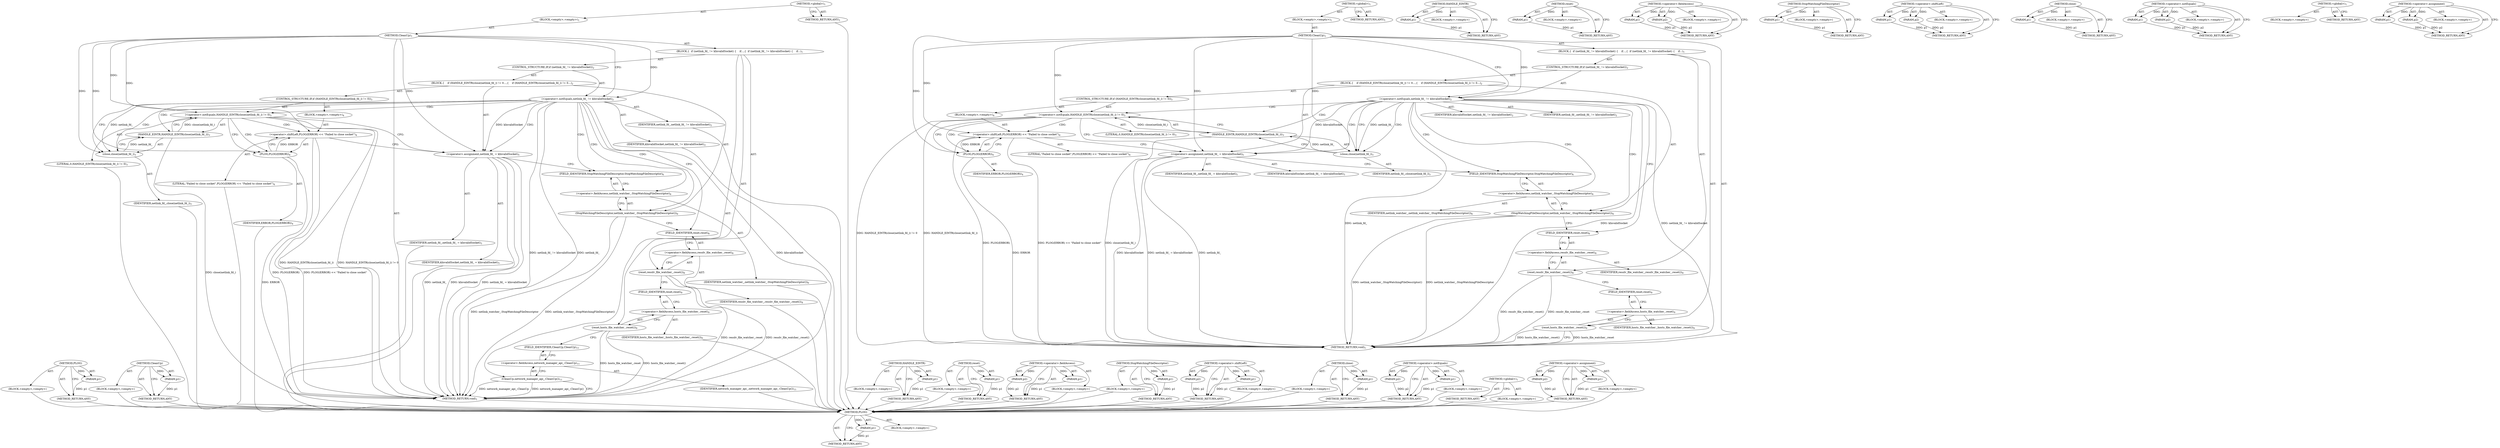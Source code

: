 digraph "&lt;operator&gt;.assignment" {
vulnerable_78 [label=<(METHOD,PLOG)>];
vulnerable_79 [label=<(PARAM,p1)>];
vulnerable_80 [label=<(BLOCK,&lt;empty&gt;,&lt;empty&gt;)>];
vulnerable_81 [label=<(METHOD_RETURN,ANY)>];
vulnerable_6 [label=<(METHOD,&lt;global&gt;)<SUB>1</SUB>>];
vulnerable_7 [label=<(BLOCK,&lt;empty&gt;,&lt;empty&gt;)<SUB>1</SUB>>];
vulnerable_8 [label=<(METHOD,CleanUp)<SUB>1</SUB>>];
vulnerable_9 [label=<(BLOCK,{
  if (netlink_fd_ != kInvalidSocket) {
    if...,{
  if (netlink_fd_ != kInvalidSocket) {
    if...)<SUB>1</SUB>>];
vulnerable_10 [label=<(CONTROL_STRUCTURE,IF,if (netlink_fd_ != kInvalidSocket))<SUB>2</SUB>>];
vulnerable_11 [label=<(&lt;operator&gt;.notEquals,netlink_fd_ != kInvalidSocket)<SUB>2</SUB>>];
vulnerable_12 [label=<(IDENTIFIER,netlink_fd_,netlink_fd_ != kInvalidSocket)<SUB>2</SUB>>];
vulnerable_13 [label=<(IDENTIFIER,kInvalidSocket,netlink_fd_ != kInvalidSocket)<SUB>2</SUB>>];
vulnerable_14 [label=<(BLOCK,{
    if (HANDLE_EINTR(close(netlink_fd_)) != 0...,{
    if (HANDLE_EINTR(close(netlink_fd_)) != 0...)<SUB>2</SUB>>];
vulnerable_15 [label=<(CONTROL_STRUCTURE,IF,if (HANDLE_EINTR(close(netlink_fd_)) != 0))<SUB>3</SUB>>];
vulnerable_16 [label=<(&lt;operator&gt;.notEquals,HANDLE_EINTR(close(netlink_fd_)) != 0)<SUB>3</SUB>>];
vulnerable_17 [label=<(HANDLE_EINTR,HANDLE_EINTR(close(netlink_fd_)))<SUB>3</SUB>>];
vulnerable_18 [label=<(close,close(netlink_fd_))<SUB>3</SUB>>];
vulnerable_19 [label=<(IDENTIFIER,netlink_fd_,close(netlink_fd_))<SUB>3</SUB>>];
vulnerable_20 [label=<(LITERAL,0,HANDLE_EINTR(close(netlink_fd_)) != 0)<SUB>3</SUB>>];
vulnerable_21 [label=<(BLOCK,&lt;empty&gt;,&lt;empty&gt;)<SUB>4</SUB>>];
vulnerable_22 [label=<(&lt;operator&gt;.shiftLeft,PLOG(ERROR) &lt;&lt; &quot;Failed to close socket&quot;)<SUB>4</SUB>>];
vulnerable_23 [label=<(PLOG,PLOG(ERROR))<SUB>4</SUB>>];
vulnerable_24 [label=<(IDENTIFIER,ERROR,PLOG(ERROR))<SUB>4</SUB>>];
vulnerable_25 [label=<(LITERAL,&quot;Failed to close socket&quot;,PLOG(ERROR) &lt;&lt; &quot;Failed to close socket&quot;)<SUB>4</SUB>>];
vulnerable_26 [label=<(&lt;operator&gt;.assignment,netlink_fd_ = kInvalidSocket)<SUB>5</SUB>>];
vulnerable_27 [label=<(IDENTIFIER,netlink_fd_,netlink_fd_ = kInvalidSocket)<SUB>5</SUB>>];
vulnerable_28 [label=<(IDENTIFIER,kInvalidSocket,netlink_fd_ = kInvalidSocket)<SUB>5</SUB>>];
vulnerable_29 [label=<(StopWatchingFileDescriptor,netlink_watcher_.StopWatchingFileDescriptor())<SUB>6</SUB>>];
vulnerable_30 [label=<(&lt;operator&gt;.fieldAccess,netlink_watcher_.StopWatchingFileDescriptor)<SUB>6</SUB>>];
vulnerable_31 [label=<(IDENTIFIER,netlink_watcher_,netlink_watcher_.StopWatchingFileDescriptor())<SUB>6</SUB>>];
vulnerable_32 [label=<(FIELD_IDENTIFIER,StopWatchingFileDescriptor,StopWatchingFileDescriptor)<SUB>6</SUB>>];
vulnerable_33 [label=<(reset,resolv_file_watcher_.reset())<SUB>8</SUB>>];
vulnerable_34 [label=<(&lt;operator&gt;.fieldAccess,resolv_file_watcher_.reset)<SUB>8</SUB>>];
vulnerable_35 [label=<(IDENTIFIER,resolv_file_watcher_,resolv_file_watcher_.reset())<SUB>8</SUB>>];
vulnerable_36 [label=<(FIELD_IDENTIFIER,reset,reset)<SUB>8</SUB>>];
vulnerable_37 [label=<(reset,hosts_file_watcher_.reset())<SUB>9</SUB>>];
vulnerable_38 [label=<(&lt;operator&gt;.fieldAccess,hosts_file_watcher_.reset)<SUB>9</SUB>>];
vulnerable_39 [label=<(IDENTIFIER,hosts_file_watcher_,hosts_file_watcher_.reset())<SUB>9</SUB>>];
vulnerable_40 [label=<(FIELD_IDENTIFIER,reset,reset)<SUB>9</SUB>>];
vulnerable_41 [label=<(METHOD_RETURN,void)<SUB>1</SUB>>];
vulnerable_43 [label=<(METHOD_RETURN,ANY)<SUB>1</SUB>>];
vulnerable_65 [label=<(METHOD,HANDLE_EINTR)>];
vulnerable_66 [label=<(PARAM,p1)>];
vulnerable_67 [label=<(BLOCK,&lt;empty&gt;,&lt;empty&gt;)>];
vulnerable_68 [label=<(METHOD_RETURN,ANY)>];
vulnerable_96 [label=<(METHOD,reset)>];
vulnerable_97 [label=<(PARAM,p1)>];
vulnerable_98 [label=<(BLOCK,&lt;empty&gt;,&lt;empty&gt;)>];
vulnerable_99 [label=<(METHOD_RETURN,ANY)>];
vulnerable_91 [label=<(METHOD,&lt;operator&gt;.fieldAccess)>];
vulnerable_92 [label=<(PARAM,p1)>];
vulnerable_93 [label=<(PARAM,p2)>];
vulnerable_94 [label=<(BLOCK,&lt;empty&gt;,&lt;empty&gt;)>];
vulnerable_95 [label=<(METHOD_RETURN,ANY)>];
vulnerable_87 [label=<(METHOD,StopWatchingFileDescriptor)>];
vulnerable_88 [label=<(PARAM,p1)>];
vulnerable_89 [label=<(BLOCK,&lt;empty&gt;,&lt;empty&gt;)>];
vulnerable_90 [label=<(METHOD_RETURN,ANY)>];
vulnerable_73 [label=<(METHOD,&lt;operator&gt;.shiftLeft)>];
vulnerable_74 [label=<(PARAM,p1)>];
vulnerable_75 [label=<(PARAM,p2)>];
vulnerable_76 [label=<(BLOCK,&lt;empty&gt;,&lt;empty&gt;)>];
vulnerable_77 [label=<(METHOD_RETURN,ANY)>];
vulnerable_69 [label=<(METHOD,close)>];
vulnerable_70 [label=<(PARAM,p1)>];
vulnerable_71 [label=<(BLOCK,&lt;empty&gt;,&lt;empty&gt;)>];
vulnerable_72 [label=<(METHOD_RETURN,ANY)>];
vulnerable_60 [label=<(METHOD,&lt;operator&gt;.notEquals)>];
vulnerable_61 [label=<(PARAM,p1)>];
vulnerable_62 [label=<(PARAM,p2)>];
vulnerable_63 [label=<(BLOCK,&lt;empty&gt;,&lt;empty&gt;)>];
vulnerable_64 [label=<(METHOD_RETURN,ANY)>];
vulnerable_54 [label=<(METHOD,&lt;global&gt;)<SUB>1</SUB>>];
vulnerable_55 [label=<(BLOCK,&lt;empty&gt;,&lt;empty&gt;)>];
vulnerable_56 [label=<(METHOD_RETURN,ANY)>];
vulnerable_82 [label=<(METHOD,&lt;operator&gt;.assignment)>];
vulnerable_83 [label=<(PARAM,p1)>];
vulnerable_84 [label=<(PARAM,p2)>];
vulnerable_85 [label=<(BLOCK,&lt;empty&gt;,&lt;empty&gt;)>];
vulnerable_86 [label=<(METHOD_RETURN,ANY)>];
fixed_82 [label=<(METHOD,PLOG)>];
fixed_83 [label=<(PARAM,p1)>];
fixed_84 [label=<(BLOCK,&lt;empty&gt;,&lt;empty&gt;)>];
fixed_85 [label=<(METHOD_RETURN,ANY)>];
fixed_104 [label=<(METHOD,CleanUp)>];
fixed_105 [label=<(PARAM,p1)>];
fixed_106 [label=<(BLOCK,&lt;empty&gt;,&lt;empty&gt;)>];
fixed_107 [label=<(METHOD_RETURN,ANY)>];
fixed_6 [label=<(METHOD,&lt;global&gt;)<SUB>1</SUB>>];
fixed_7 [label=<(BLOCK,&lt;empty&gt;,&lt;empty&gt;)<SUB>1</SUB>>];
fixed_8 [label=<(METHOD,CleanUp)<SUB>1</SUB>>];
fixed_9 [label=<(BLOCK,{
  if (netlink_fd_ != kInvalidSocket) {
    if...,{
  if (netlink_fd_ != kInvalidSocket) {
    if...)<SUB>1</SUB>>];
fixed_10 [label=<(CONTROL_STRUCTURE,IF,if (netlink_fd_ != kInvalidSocket))<SUB>2</SUB>>];
fixed_11 [label=<(&lt;operator&gt;.notEquals,netlink_fd_ != kInvalidSocket)<SUB>2</SUB>>];
fixed_12 [label=<(IDENTIFIER,netlink_fd_,netlink_fd_ != kInvalidSocket)<SUB>2</SUB>>];
fixed_13 [label=<(IDENTIFIER,kInvalidSocket,netlink_fd_ != kInvalidSocket)<SUB>2</SUB>>];
fixed_14 [label=<(BLOCK,{
    if (HANDLE_EINTR(close(netlink_fd_)) != 0...,{
    if (HANDLE_EINTR(close(netlink_fd_)) != 0...)<SUB>2</SUB>>];
fixed_15 [label=<(CONTROL_STRUCTURE,IF,if (HANDLE_EINTR(close(netlink_fd_)) != 0))<SUB>3</SUB>>];
fixed_16 [label=<(&lt;operator&gt;.notEquals,HANDLE_EINTR(close(netlink_fd_)) != 0)<SUB>3</SUB>>];
fixed_17 [label=<(HANDLE_EINTR,HANDLE_EINTR(close(netlink_fd_)))<SUB>3</SUB>>];
fixed_18 [label=<(close,close(netlink_fd_))<SUB>3</SUB>>];
fixed_19 [label=<(IDENTIFIER,netlink_fd_,close(netlink_fd_))<SUB>3</SUB>>];
fixed_20 [label=<(LITERAL,0,HANDLE_EINTR(close(netlink_fd_)) != 0)<SUB>3</SUB>>];
fixed_21 [label=<(BLOCK,&lt;empty&gt;,&lt;empty&gt;)<SUB>4</SUB>>];
fixed_22 [label=<(&lt;operator&gt;.shiftLeft,PLOG(ERROR) &lt;&lt; &quot;Failed to close socket&quot;)<SUB>4</SUB>>];
fixed_23 [label=<(PLOG,PLOG(ERROR))<SUB>4</SUB>>];
fixed_24 [label=<(IDENTIFIER,ERROR,PLOG(ERROR))<SUB>4</SUB>>];
fixed_25 [label=<(LITERAL,&quot;Failed to close socket&quot;,PLOG(ERROR) &lt;&lt; &quot;Failed to close socket&quot;)<SUB>4</SUB>>];
fixed_26 [label=<(&lt;operator&gt;.assignment,netlink_fd_ = kInvalidSocket)<SUB>5</SUB>>];
fixed_27 [label=<(IDENTIFIER,netlink_fd_,netlink_fd_ = kInvalidSocket)<SUB>5</SUB>>];
fixed_28 [label=<(IDENTIFIER,kInvalidSocket,netlink_fd_ = kInvalidSocket)<SUB>5</SUB>>];
fixed_29 [label=<(StopWatchingFileDescriptor,netlink_watcher_.StopWatchingFileDescriptor())<SUB>6</SUB>>];
fixed_30 [label=<(&lt;operator&gt;.fieldAccess,netlink_watcher_.StopWatchingFileDescriptor)<SUB>6</SUB>>];
fixed_31 [label=<(IDENTIFIER,netlink_watcher_,netlink_watcher_.StopWatchingFileDescriptor())<SUB>6</SUB>>];
fixed_32 [label=<(FIELD_IDENTIFIER,StopWatchingFileDescriptor,StopWatchingFileDescriptor)<SUB>6</SUB>>];
fixed_33 [label=<(reset,resolv_file_watcher_.reset())<SUB>8</SUB>>];
fixed_34 [label=<(&lt;operator&gt;.fieldAccess,resolv_file_watcher_.reset)<SUB>8</SUB>>];
fixed_35 [label=<(IDENTIFIER,resolv_file_watcher_,resolv_file_watcher_.reset())<SUB>8</SUB>>];
fixed_36 [label=<(FIELD_IDENTIFIER,reset,reset)<SUB>8</SUB>>];
fixed_37 [label=<(reset,hosts_file_watcher_.reset())<SUB>9</SUB>>];
fixed_38 [label=<(&lt;operator&gt;.fieldAccess,hosts_file_watcher_.reset)<SUB>9</SUB>>];
fixed_39 [label=<(IDENTIFIER,hosts_file_watcher_,hosts_file_watcher_.reset())<SUB>9</SUB>>];
fixed_40 [label=<(FIELD_IDENTIFIER,reset,reset)<SUB>9</SUB>>];
fixed_41 [label=<(CleanUp,network_manager_api_.CleanUp())<SUB>11</SUB>>];
fixed_42 [label=<(&lt;operator&gt;.fieldAccess,network_manager_api_.CleanUp)<SUB>11</SUB>>];
fixed_43 [label=<(IDENTIFIER,network_manager_api_,network_manager_api_.CleanUp())<SUB>11</SUB>>];
fixed_44 [label=<(FIELD_IDENTIFIER,CleanUp,CleanUp)<SUB>11</SUB>>];
fixed_45 [label=<(METHOD_RETURN,void)<SUB>1</SUB>>];
fixed_47 [label=<(METHOD_RETURN,ANY)<SUB>1</SUB>>];
fixed_69 [label=<(METHOD,HANDLE_EINTR)>];
fixed_70 [label=<(PARAM,p1)>];
fixed_71 [label=<(BLOCK,&lt;empty&gt;,&lt;empty&gt;)>];
fixed_72 [label=<(METHOD_RETURN,ANY)>];
fixed_100 [label=<(METHOD,reset)>];
fixed_101 [label=<(PARAM,p1)>];
fixed_102 [label=<(BLOCK,&lt;empty&gt;,&lt;empty&gt;)>];
fixed_103 [label=<(METHOD_RETURN,ANY)>];
fixed_95 [label=<(METHOD,&lt;operator&gt;.fieldAccess)>];
fixed_96 [label=<(PARAM,p1)>];
fixed_97 [label=<(PARAM,p2)>];
fixed_98 [label=<(BLOCK,&lt;empty&gt;,&lt;empty&gt;)>];
fixed_99 [label=<(METHOD_RETURN,ANY)>];
fixed_91 [label=<(METHOD,StopWatchingFileDescriptor)>];
fixed_92 [label=<(PARAM,p1)>];
fixed_93 [label=<(BLOCK,&lt;empty&gt;,&lt;empty&gt;)>];
fixed_94 [label=<(METHOD_RETURN,ANY)>];
fixed_77 [label=<(METHOD,&lt;operator&gt;.shiftLeft)>];
fixed_78 [label=<(PARAM,p1)>];
fixed_79 [label=<(PARAM,p2)>];
fixed_80 [label=<(BLOCK,&lt;empty&gt;,&lt;empty&gt;)>];
fixed_81 [label=<(METHOD_RETURN,ANY)>];
fixed_73 [label=<(METHOD,close)>];
fixed_74 [label=<(PARAM,p1)>];
fixed_75 [label=<(BLOCK,&lt;empty&gt;,&lt;empty&gt;)>];
fixed_76 [label=<(METHOD_RETURN,ANY)>];
fixed_64 [label=<(METHOD,&lt;operator&gt;.notEquals)>];
fixed_65 [label=<(PARAM,p1)>];
fixed_66 [label=<(PARAM,p2)>];
fixed_67 [label=<(BLOCK,&lt;empty&gt;,&lt;empty&gt;)>];
fixed_68 [label=<(METHOD_RETURN,ANY)>];
fixed_58 [label=<(METHOD,&lt;global&gt;)<SUB>1</SUB>>];
fixed_59 [label=<(BLOCK,&lt;empty&gt;,&lt;empty&gt;)>];
fixed_60 [label=<(METHOD_RETURN,ANY)>];
fixed_86 [label=<(METHOD,&lt;operator&gt;.assignment)>];
fixed_87 [label=<(PARAM,p1)>];
fixed_88 [label=<(PARAM,p2)>];
fixed_89 [label=<(BLOCK,&lt;empty&gt;,&lt;empty&gt;)>];
fixed_90 [label=<(METHOD_RETURN,ANY)>];
vulnerable_78 -> vulnerable_79  [key=0, label="AST: "];
vulnerable_78 -> vulnerable_79  [key=1, label="DDG: "];
vulnerable_78 -> vulnerable_80  [key=0, label="AST: "];
vulnerable_78 -> vulnerable_81  [key=0, label="AST: "];
vulnerable_78 -> vulnerable_81  [key=1, label="CFG: "];
vulnerable_79 -> vulnerable_81  [key=0, label="DDG: p1"];
vulnerable_6 -> vulnerable_7  [key=0, label="AST: "];
vulnerable_6 -> vulnerable_43  [key=0, label="AST: "];
vulnerable_6 -> vulnerable_43  [key=1, label="CFG: "];
vulnerable_7 -> vulnerable_8  [key=0, label="AST: "];
vulnerable_8 -> vulnerable_9  [key=0, label="AST: "];
vulnerable_8 -> vulnerable_41  [key=0, label="AST: "];
vulnerable_8 -> vulnerable_11  [key=0, label="CFG: "];
vulnerable_8 -> vulnerable_11  [key=1, label="DDG: "];
vulnerable_8 -> vulnerable_26  [key=0, label="DDG: "];
vulnerable_8 -> vulnerable_16  [key=0, label="DDG: "];
vulnerable_8 -> vulnerable_22  [key=0, label="DDG: "];
vulnerable_8 -> vulnerable_18  [key=0, label="DDG: "];
vulnerable_8 -> vulnerable_23  [key=0, label="DDG: "];
vulnerable_9 -> vulnerable_10  [key=0, label="AST: "];
vulnerable_9 -> vulnerable_33  [key=0, label="AST: "];
vulnerable_9 -> vulnerable_37  [key=0, label="AST: "];
vulnerable_10 -> vulnerable_11  [key=0, label="AST: "];
vulnerable_10 -> vulnerable_14  [key=0, label="AST: "];
vulnerable_11 -> vulnerable_12  [key=0, label="AST: "];
vulnerable_11 -> vulnerable_13  [key=0, label="AST: "];
vulnerable_11 -> vulnerable_18  [key=0, label="CFG: "];
vulnerable_11 -> vulnerable_18  [key=1, label="DDG: netlink_fd_"];
vulnerable_11 -> vulnerable_18  [key=2, label="CDG: "];
vulnerable_11 -> vulnerable_36  [key=0, label="CFG: "];
vulnerable_11 -> vulnerable_41  [key=0, label="DDG: netlink_fd_"];
vulnerable_11 -> vulnerable_41  [key=1, label="DDG: kInvalidSocket"];
vulnerable_11 -> vulnerable_41  [key=2, label="DDG: netlink_fd_ != kInvalidSocket"];
vulnerable_11 -> vulnerable_26  [key=0, label="DDG: kInvalidSocket"];
vulnerable_11 -> vulnerable_26  [key=1, label="CDG: "];
vulnerable_11 -> vulnerable_16  [key=0, label="CDG: "];
vulnerable_11 -> vulnerable_17  [key=0, label="CDG: "];
vulnerable_11 -> vulnerable_30  [key=0, label="CDG: "];
vulnerable_11 -> vulnerable_29  [key=0, label="CDG: "];
vulnerable_11 -> vulnerable_32  [key=0, label="CDG: "];
vulnerable_14 -> vulnerable_15  [key=0, label="AST: "];
vulnerable_14 -> vulnerable_26  [key=0, label="AST: "];
vulnerable_14 -> vulnerable_29  [key=0, label="AST: "];
vulnerable_15 -> vulnerable_16  [key=0, label="AST: "];
vulnerable_15 -> vulnerable_21  [key=0, label="AST: "];
vulnerable_16 -> vulnerable_17  [key=0, label="AST: "];
vulnerable_16 -> vulnerable_20  [key=0, label="AST: "];
vulnerable_16 -> vulnerable_23  [key=0, label="CFG: "];
vulnerable_16 -> vulnerable_23  [key=1, label="CDG: "];
vulnerable_16 -> vulnerable_26  [key=0, label="CFG: "];
vulnerable_16 -> vulnerable_41  [key=0, label="DDG: HANDLE_EINTR(close(netlink_fd_))"];
vulnerable_16 -> vulnerable_41  [key=1, label="DDG: HANDLE_EINTR(close(netlink_fd_)) != 0"];
vulnerable_16 -> vulnerable_22  [key=0, label="CDG: "];
vulnerable_17 -> vulnerable_18  [key=0, label="AST: "];
vulnerable_17 -> vulnerable_16  [key=0, label="CFG: "];
vulnerable_17 -> vulnerable_16  [key=1, label="DDG: close(netlink_fd_)"];
vulnerable_17 -> vulnerable_41  [key=0, label="DDG: close(netlink_fd_)"];
vulnerable_18 -> vulnerable_19  [key=0, label="AST: "];
vulnerable_18 -> vulnerable_17  [key=0, label="CFG: "];
vulnerable_18 -> vulnerable_17  [key=1, label="DDG: netlink_fd_"];
vulnerable_21 -> vulnerable_22  [key=0, label="AST: "];
vulnerable_22 -> vulnerable_23  [key=0, label="AST: "];
vulnerable_22 -> vulnerable_25  [key=0, label="AST: "];
vulnerable_22 -> vulnerable_26  [key=0, label="CFG: "];
vulnerable_22 -> vulnerable_41  [key=0, label="DDG: PLOG(ERROR)"];
vulnerable_22 -> vulnerable_41  [key=1, label="DDG: PLOG(ERROR) &lt;&lt; &quot;Failed to close socket&quot;"];
vulnerable_23 -> vulnerable_24  [key=0, label="AST: "];
vulnerable_23 -> vulnerable_22  [key=0, label="CFG: "];
vulnerable_23 -> vulnerable_22  [key=1, label="DDG: ERROR"];
vulnerable_23 -> vulnerable_41  [key=0, label="DDG: ERROR"];
vulnerable_26 -> vulnerable_27  [key=0, label="AST: "];
vulnerable_26 -> vulnerable_28  [key=0, label="AST: "];
vulnerable_26 -> vulnerable_32  [key=0, label="CFG: "];
vulnerable_26 -> vulnerable_41  [key=0, label="DDG: netlink_fd_"];
vulnerable_26 -> vulnerable_41  [key=1, label="DDG: kInvalidSocket"];
vulnerable_26 -> vulnerable_41  [key=2, label="DDG: netlink_fd_ = kInvalidSocket"];
vulnerable_29 -> vulnerable_30  [key=0, label="AST: "];
vulnerable_29 -> vulnerable_36  [key=0, label="CFG: "];
vulnerable_29 -> vulnerable_41  [key=0, label="DDG: netlink_watcher_.StopWatchingFileDescriptor"];
vulnerable_29 -> vulnerable_41  [key=1, label="DDG: netlink_watcher_.StopWatchingFileDescriptor()"];
vulnerable_30 -> vulnerable_31  [key=0, label="AST: "];
vulnerable_30 -> vulnerable_32  [key=0, label="AST: "];
vulnerable_30 -> vulnerable_29  [key=0, label="CFG: "];
vulnerable_32 -> vulnerable_30  [key=0, label="CFG: "];
vulnerable_33 -> vulnerable_34  [key=0, label="AST: "];
vulnerable_33 -> vulnerable_40  [key=0, label="CFG: "];
vulnerable_33 -> vulnerable_41  [key=0, label="DDG: resolv_file_watcher_.reset"];
vulnerable_33 -> vulnerable_41  [key=1, label="DDG: resolv_file_watcher_.reset()"];
vulnerable_34 -> vulnerable_35  [key=0, label="AST: "];
vulnerable_34 -> vulnerable_36  [key=0, label="AST: "];
vulnerable_34 -> vulnerable_33  [key=0, label="CFG: "];
vulnerable_36 -> vulnerable_34  [key=0, label="CFG: "];
vulnerable_37 -> vulnerable_38  [key=0, label="AST: "];
vulnerable_37 -> vulnerable_41  [key=0, label="CFG: "];
vulnerable_37 -> vulnerable_41  [key=1, label="DDG: hosts_file_watcher_.reset"];
vulnerable_37 -> vulnerable_41  [key=2, label="DDG: hosts_file_watcher_.reset()"];
vulnerable_38 -> vulnerable_39  [key=0, label="AST: "];
vulnerable_38 -> vulnerable_40  [key=0, label="AST: "];
vulnerable_38 -> vulnerable_37  [key=0, label="CFG: "];
vulnerable_40 -> vulnerable_38  [key=0, label="CFG: "];
vulnerable_65 -> vulnerable_66  [key=0, label="AST: "];
vulnerable_65 -> vulnerable_66  [key=1, label="DDG: "];
vulnerable_65 -> vulnerable_67  [key=0, label="AST: "];
vulnerable_65 -> vulnerable_68  [key=0, label="AST: "];
vulnerable_65 -> vulnerable_68  [key=1, label="CFG: "];
vulnerable_66 -> vulnerable_68  [key=0, label="DDG: p1"];
vulnerable_96 -> vulnerable_97  [key=0, label="AST: "];
vulnerable_96 -> vulnerable_97  [key=1, label="DDG: "];
vulnerable_96 -> vulnerable_98  [key=0, label="AST: "];
vulnerable_96 -> vulnerable_99  [key=0, label="AST: "];
vulnerable_96 -> vulnerable_99  [key=1, label="CFG: "];
vulnerable_97 -> vulnerable_99  [key=0, label="DDG: p1"];
vulnerable_91 -> vulnerable_92  [key=0, label="AST: "];
vulnerable_91 -> vulnerable_92  [key=1, label="DDG: "];
vulnerable_91 -> vulnerable_94  [key=0, label="AST: "];
vulnerable_91 -> vulnerable_93  [key=0, label="AST: "];
vulnerable_91 -> vulnerable_93  [key=1, label="DDG: "];
vulnerable_91 -> vulnerable_95  [key=0, label="AST: "];
vulnerable_91 -> vulnerable_95  [key=1, label="CFG: "];
vulnerable_92 -> vulnerable_95  [key=0, label="DDG: p1"];
vulnerable_93 -> vulnerable_95  [key=0, label="DDG: p2"];
vulnerable_87 -> vulnerable_88  [key=0, label="AST: "];
vulnerable_87 -> vulnerable_88  [key=1, label="DDG: "];
vulnerable_87 -> vulnerable_89  [key=0, label="AST: "];
vulnerable_87 -> vulnerable_90  [key=0, label="AST: "];
vulnerable_87 -> vulnerable_90  [key=1, label="CFG: "];
vulnerable_88 -> vulnerable_90  [key=0, label="DDG: p1"];
vulnerable_73 -> vulnerable_74  [key=0, label="AST: "];
vulnerable_73 -> vulnerable_74  [key=1, label="DDG: "];
vulnerable_73 -> vulnerable_76  [key=0, label="AST: "];
vulnerable_73 -> vulnerable_75  [key=0, label="AST: "];
vulnerable_73 -> vulnerable_75  [key=1, label="DDG: "];
vulnerable_73 -> vulnerable_77  [key=0, label="AST: "];
vulnerable_73 -> vulnerable_77  [key=1, label="CFG: "];
vulnerable_74 -> vulnerable_77  [key=0, label="DDG: p1"];
vulnerable_75 -> vulnerable_77  [key=0, label="DDG: p2"];
vulnerable_69 -> vulnerable_70  [key=0, label="AST: "];
vulnerable_69 -> vulnerable_70  [key=1, label="DDG: "];
vulnerable_69 -> vulnerable_71  [key=0, label="AST: "];
vulnerable_69 -> vulnerable_72  [key=0, label="AST: "];
vulnerable_69 -> vulnerable_72  [key=1, label="CFG: "];
vulnerable_70 -> vulnerable_72  [key=0, label="DDG: p1"];
vulnerable_60 -> vulnerable_61  [key=0, label="AST: "];
vulnerable_60 -> vulnerable_61  [key=1, label="DDG: "];
vulnerable_60 -> vulnerable_63  [key=0, label="AST: "];
vulnerable_60 -> vulnerable_62  [key=0, label="AST: "];
vulnerable_60 -> vulnerable_62  [key=1, label="DDG: "];
vulnerable_60 -> vulnerable_64  [key=0, label="AST: "];
vulnerable_60 -> vulnerable_64  [key=1, label="CFG: "];
vulnerable_61 -> vulnerable_64  [key=0, label="DDG: p1"];
vulnerable_62 -> vulnerable_64  [key=0, label="DDG: p2"];
vulnerable_54 -> vulnerable_55  [key=0, label="AST: "];
vulnerable_54 -> vulnerable_56  [key=0, label="AST: "];
vulnerable_54 -> vulnerable_56  [key=1, label="CFG: "];
vulnerable_82 -> vulnerable_83  [key=0, label="AST: "];
vulnerable_82 -> vulnerable_83  [key=1, label="DDG: "];
vulnerable_82 -> vulnerable_85  [key=0, label="AST: "];
vulnerable_82 -> vulnerable_84  [key=0, label="AST: "];
vulnerable_82 -> vulnerable_84  [key=1, label="DDG: "];
vulnerable_82 -> vulnerable_86  [key=0, label="AST: "];
vulnerable_82 -> vulnerable_86  [key=1, label="CFG: "];
vulnerable_83 -> vulnerable_86  [key=0, label="DDG: p1"];
vulnerable_84 -> vulnerable_86  [key=0, label="DDG: p2"];
fixed_82 -> fixed_83  [key=0, label="AST: "];
fixed_82 -> fixed_83  [key=1, label="DDG: "];
fixed_82 -> fixed_84  [key=0, label="AST: "];
fixed_82 -> fixed_85  [key=0, label="AST: "];
fixed_82 -> fixed_85  [key=1, label="CFG: "];
fixed_83 -> fixed_85  [key=0, label="DDG: p1"];
fixed_84 -> vulnerable_78  [key=0];
fixed_85 -> vulnerable_78  [key=0];
fixed_104 -> fixed_105  [key=0, label="AST: "];
fixed_104 -> fixed_105  [key=1, label="DDG: "];
fixed_104 -> fixed_106  [key=0, label="AST: "];
fixed_104 -> fixed_107  [key=0, label="AST: "];
fixed_104 -> fixed_107  [key=1, label="CFG: "];
fixed_105 -> fixed_107  [key=0, label="DDG: p1"];
fixed_106 -> vulnerable_78  [key=0];
fixed_107 -> vulnerable_78  [key=0];
fixed_6 -> fixed_7  [key=0, label="AST: "];
fixed_6 -> fixed_47  [key=0, label="AST: "];
fixed_6 -> fixed_47  [key=1, label="CFG: "];
fixed_7 -> fixed_8  [key=0, label="AST: "];
fixed_8 -> fixed_9  [key=0, label="AST: "];
fixed_8 -> fixed_45  [key=0, label="AST: "];
fixed_8 -> fixed_11  [key=0, label="CFG: "];
fixed_8 -> fixed_11  [key=1, label="DDG: "];
fixed_8 -> fixed_26  [key=0, label="DDG: "];
fixed_8 -> fixed_16  [key=0, label="DDG: "];
fixed_8 -> fixed_22  [key=0, label="DDG: "];
fixed_8 -> fixed_18  [key=0, label="DDG: "];
fixed_8 -> fixed_23  [key=0, label="DDG: "];
fixed_9 -> fixed_10  [key=0, label="AST: "];
fixed_9 -> fixed_33  [key=0, label="AST: "];
fixed_9 -> fixed_37  [key=0, label="AST: "];
fixed_9 -> fixed_41  [key=0, label="AST: "];
fixed_10 -> fixed_11  [key=0, label="AST: "];
fixed_10 -> fixed_14  [key=0, label="AST: "];
fixed_11 -> fixed_12  [key=0, label="AST: "];
fixed_11 -> fixed_13  [key=0, label="AST: "];
fixed_11 -> fixed_18  [key=0, label="CFG: "];
fixed_11 -> fixed_18  [key=1, label="DDG: netlink_fd_"];
fixed_11 -> fixed_18  [key=2, label="CDG: "];
fixed_11 -> fixed_36  [key=0, label="CFG: "];
fixed_11 -> fixed_45  [key=0, label="DDG: netlink_fd_"];
fixed_11 -> fixed_45  [key=1, label="DDG: kInvalidSocket"];
fixed_11 -> fixed_45  [key=2, label="DDG: netlink_fd_ != kInvalidSocket"];
fixed_11 -> fixed_26  [key=0, label="DDG: kInvalidSocket"];
fixed_11 -> fixed_26  [key=1, label="CDG: "];
fixed_11 -> fixed_16  [key=0, label="CDG: "];
fixed_11 -> fixed_17  [key=0, label="CDG: "];
fixed_11 -> fixed_30  [key=0, label="CDG: "];
fixed_11 -> fixed_29  [key=0, label="CDG: "];
fixed_11 -> fixed_32  [key=0, label="CDG: "];
fixed_12 -> vulnerable_78  [key=0];
fixed_13 -> vulnerable_78  [key=0];
fixed_14 -> fixed_15  [key=0, label="AST: "];
fixed_14 -> fixed_26  [key=0, label="AST: "];
fixed_14 -> fixed_29  [key=0, label="AST: "];
fixed_15 -> fixed_16  [key=0, label="AST: "];
fixed_15 -> fixed_21  [key=0, label="AST: "];
fixed_16 -> fixed_17  [key=0, label="AST: "];
fixed_16 -> fixed_20  [key=0, label="AST: "];
fixed_16 -> fixed_23  [key=0, label="CFG: "];
fixed_16 -> fixed_23  [key=1, label="CDG: "];
fixed_16 -> fixed_26  [key=0, label="CFG: "];
fixed_16 -> fixed_45  [key=0, label="DDG: HANDLE_EINTR(close(netlink_fd_))"];
fixed_16 -> fixed_45  [key=1, label="DDG: HANDLE_EINTR(close(netlink_fd_)) != 0"];
fixed_16 -> fixed_22  [key=0, label="CDG: "];
fixed_17 -> fixed_18  [key=0, label="AST: "];
fixed_17 -> fixed_16  [key=0, label="CFG: "];
fixed_17 -> fixed_16  [key=1, label="DDG: close(netlink_fd_)"];
fixed_17 -> fixed_45  [key=0, label="DDG: close(netlink_fd_)"];
fixed_18 -> fixed_19  [key=0, label="AST: "];
fixed_18 -> fixed_17  [key=0, label="CFG: "];
fixed_18 -> fixed_17  [key=1, label="DDG: netlink_fd_"];
fixed_19 -> vulnerable_78  [key=0];
fixed_20 -> vulnerable_78  [key=0];
fixed_21 -> fixed_22  [key=0, label="AST: "];
fixed_22 -> fixed_23  [key=0, label="AST: "];
fixed_22 -> fixed_25  [key=0, label="AST: "];
fixed_22 -> fixed_26  [key=0, label="CFG: "];
fixed_22 -> fixed_45  [key=0, label="DDG: PLOG(ERROR)"];
fixed_22 -> fixed_45  [key=1, label="DDG: PLOG(ERROR) &lt;&lt; &quot;Failed to close socket&quot;"];
fixed_23 -> fixed_24  [key=0, label="AST: "];
fixed_23 -> fixed_22  [key=0, label="CFG: "];
fixed_23 -> fixed_22  [key=1, label="DDG: ERROR"];
fixed_23 -> fixed_45  [key=0, label="DDG: ERROR"];
fixed_24 -> vulnerable_78  [key=0];
fixed_25 -> vulnerable_78  [key=0];
fixed_26 -> fixed_27  [key=0, label="AST: "];
fixed_26 -> fixed_28  [key=0, label="AST: "];
fixed_26 -> fixed_32  [key=0, label="CFG: "];
fixed_26 -> fixed_45  [key=0, label="DDG: netlink_fd_"];
fixed_26 -> fixed_45  [key=1, label="DDG: kInvalidSocket"];
fixed_26 -> fixed_45  [key=2, label="DDG: netlink_fd_ = kInvalidSocket"];
fixed_27 -> vulnerable_78  [key=0];
fixed_28 -> vulnerable_78  [key=0];
fixed_29 -> fixed_30  [key=0, label="AST: "];
fixed_29 -> fixed_36  [key=0, label="CFG: "];
fixed_29 -> fixed_45  [key=0, label="DDG: netlink_watcher_.StopWatchingFileDescriptor"];
fixed_29 -> fixed_45  [key=1, label="DDG: netlink_watcher_.StopWatchingFileDescriptor()"];
fixed_30 -> fixed_31  [key=0, label="AST: "];
fixed_30 -> fixed_32  [key=0, label="AST: "];
fixed_30 -> fixed_29  [key=0, label="CFG: "];
fixed_31 -> vulnerable_78  [key=0];
fixed_32 -> fixed_30  [key=0, label="CFG: "];
fixed_33 -> fixed_34  [key=0, label="AST: "];
fixed_33 -> fixed_40  [key=0, label="CFG: "];
fixed_33 -> fixed_45  [key=0, label="DDG: resolv_file_watcher_.reset"];
fixed_33 -> fixed_45  [key=1, label="DDG: resolv_file_watcher_.reset()"];
fixed_34 -> fixed_35  [key=0, label="AST: "];
fixed_34 -> fixed_36  [key=0, label="AST: "];
fixed_34 -> fixed_33  [key=0, label="CFG: "];
fixed_35 -> vulnerable_78  [key=0];
fixed_36 -> fixed_34  [key=0, label="CFG: "];
fixed_37 -> fixed_38  [key=0, label="AST: "];
fixed_37 -> fixed_44  [key=0, label="CFG: "];
fixed_37 -> fixed_45  [key=0, label="DDG: hosts_file_watcher_.reset"];
fixed_37 -> fixed_45  [key=1, label="DDG: hosts_file_watcher_.reset()"];
fixed_38 -> fixed_39  [key=0, label="AST: "];
fixed_38 -> fixed_40  [key=0, label="AST: "];
fixed_38 -> fixed_37  [key=0, label="CFG: "];
fixed_39 -> vulnerable_78  [key=0];
fixed_40 -> fixed_38  [key=0, label="CFG: "];
fixed_41 -> fixed_42  [key=0, label="AST: "];
fixed_41 -> fixed_45  [key=0, label="CFG: "];
fixed_41 -> fixed_45  [key=1, label="DDG: network_manager_api_.CleanUp"];
fixed_41 -> fixed_45  [key=2, label="DDG: network_manager_api_.CleanUp()"];
fixed_42 -> fixed_43  [key=0, label="AST: "];
fixed_42 -> fixed_44  [key=0, label="AST: "];
fixed_42 -> fixed_41  [key=0, label="CFG: "];
fixed_43 -> vulnerable_78  [key=0];
fixed_44 -> fixed_42  [key=0, label="CFG: "];
fixed_45 -> vulnerable_78  [key=0];
fixed_47 -> vulnerable_78  [key=0];
fixed_69 -> fixed_70  [key=0, label="AST: "];
fixed_69 -> fixed_70  [key=1, label="DDG: "];
fixed_69 -> fixed_71  [key=0, label="AST: "];
fixed_69 -> fixed_72  [key=0, label="AST: "];
fixed_69 -> fixed_72  [key=1, label="CFG: "];
fixed_70 -> fixed_72  [key=0, label="DDG: p1"];
fixed_71 -> vulnerable_78  [key=0];
fixed_72 -> vulnerable_78  [key=0];
fixed_100 -> fixed_101  [key=0, label="AST: "];
fixed_100 -> fixed_101  [key=1, label="DDG: "];
fixed_100 -> fixed_102  [key=0, label="AST: "];
fixed_100 -> fixed_103  [key=0, label="AST: "];
fixed_100 -> fixed_103  [key=1, label="CFG: "];
fixed_101 -> fixed_103  [key=0, label="DDG: p1"];
fixed_102 -> vulnerable_78  [key=0];
fixed_103 -> vulnerable_78  [key=0];
fixed_95 -> fixed_96  [key=0, label="AST: "];
fixed_95 -> fixed_96  [key=1, label="DDG: "];
fixed_95 -> fixed_98  [key=0, label="AST: "];
fixed_95 -> fixed_97  [key=0, label="AST: "];
fixed_95 -> fixed_97  [key=1, label="DDG: "];
fixed_95 -> fixed_99  [key=0, label="AST: "];
fixed_95 -> fixed_99  [key=1, label="CFG: "];
fixed_96 -> fixed_99  [key=0, label="DDG: p1"];
fixed_97 -> fixed_99  [key=0, label="DDG: p2"];
fixed_98 -> vulnerable_78  [key=0];
fixed_99 -> vulnerable_78  [key=0];
fixed_91 -> fixed_92  [key=0, label="AST: "];
fixed_91 -> fixed_92  [key=1, label="DDG: "];
fixed_91 -> fixed_93  [key=0, label="AST: "];
fixed_91 -> fixed_94  [key=0, label="AST: "];
fixed_91 -> fixed_94  [key=1, label="CFG: "];
fixed_92 -> fixed_94  [key=0, label="DDG: p1"];
fixed_93 -> vulnerable_78  [key=0];
fixed_94 -> vulnerable_78  [key=0];
fixed_77 -> fixed_78  [key=0, label="AST: "];
fixed_77 -> fixed_78  [key=1, label="DDG: "];
fixed_77 -> fixed_80  [key=0, label="AST: "];
fixed_77 -> fixed_79  [key=0, label="AST: "];
fixed_77 -> fixed_79  [key=1, label="DDG: "];
fixed_77 -> fixed_81  [key=0, label="AST: "];
fixed_77 -> fixed_81  [key=1, label="CFG: "];
fixed_78 -> fixed_81  [key=0, label="DDG: p1"];
fixed_79 -> fixed_81  [key=0, label="DDG: p2"];
fixed_80 -> vulnerable_78  [key=0];
fixed_81 -> vulnerable_78  [key=0];
fixed_73 -> fixed_74  [key=0, label="AST: "];
fixed_73 -> fixed_74  [key=1, label="DDG: "];
fixed_73 -> fixed_75  [key=0, label="AST: "];
fixed_73 -> fixed_76  [key=0, label="AST: "];
fixed_73 -> fixed_76  [key=1, label="CFG: "];
fixed_74 -> fixed_76  [key=0, label="DDG: p1"];
fixed_75 -> vulnerable_78  [key=0];
fixed_76 -> vulnerable_78  [key=0];
fixed_64 -> fixed_65  [key=0, label="AST: "];
fixed_64 -> fixed_65  [key=1, label="DDG: "];
fixed_64 -> fixed_67  [key=0, label="AST: "];
fixed_64 -> fixed_66  [key=0, label="AST: "];
fixed_64 -> fixed_66  [key=1, label="DDG: "];
fixed_64 -> fixed_68  [key=0, label="AST: "];
fixed_64 -> fixed_68  [key=1, label="CFG: "];
fixed_65 -> fixed_68  [key=0, label="DDG: p1"];
fixed_66 -> fixed_68  [key=0, label="DDG: p2"];
fixed_67 -> vulnerable_78  [key=0];
fixed_68 -> vulnerable_78  [key=0];
fixed_58 -> fixed_59  [key=0, label="AST: "];
fixed_58 -> fixed_60  [key=0, label="AST: "];
fixed_58 -> fixed_60  [key=1, label="CFG: "];
fixed_59 -> vulnerable_78  [key=0];
fixed_60 -> vulnerable_78  [key=0];
fixed_86 -> fixed_87  [key=0, label="AST: "];
fixed_86 -> fixed_87  [key=1, label="DDG: "];
fixed_86 -> fixed_89  [key=0, label="AST: "];
fixed_86 -> fixed_88  [key=0, label="AST: "];
fixed_86 -> fixed_88  [key=1, label="DDG: "];
fixed_86 -> fixed_90  [key=0, label="AST: "];
fixed_86 -> fixed_90  [key=1, label="CFG: "];
fixed_87 -> fixed_90  [key=0, label="DDG: p1"];
fixed_88 -> fixed_90  [key=0, label="DDG: p2"];
fixed_89 -> vulnerable_78  [key=0];
fixed_90 -> vulnerable_78  [key=0];
}
